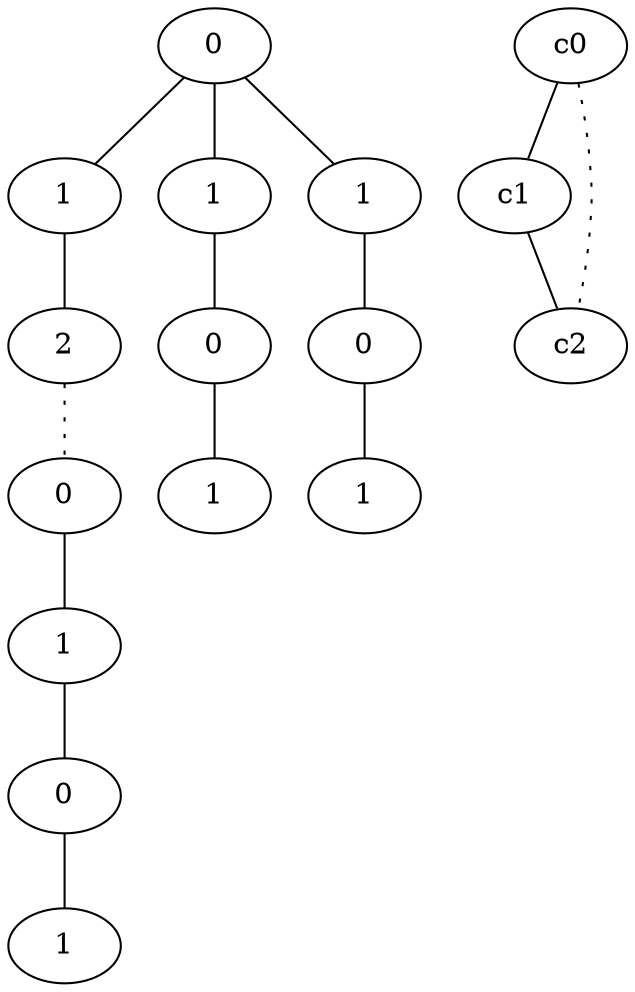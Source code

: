 graph {
a0[label=0];
a1[label=1];
a2[label=2];
a3[label=0];
a4[label=1];
a5[label=0];
a6[label=1];
a7[label=1];
a8[label=0];
a9[label=1];
a10[label=1];
a11[label=0];
a12[label=1];
a0 -- a1;
a0 -- a7;
a0 -- a10;
a1 -- a2;
a2 -- a3 [style=dotted];
a3 -- a4;
a4 -- a5;
a5 -- a6;
a7 -- a8;
a8 -- a9;
a10 -- a11;
a11 -- a12;
c0 -- c1;
c0 -- c2 [style=dotted];
c1 -- c2;
}
